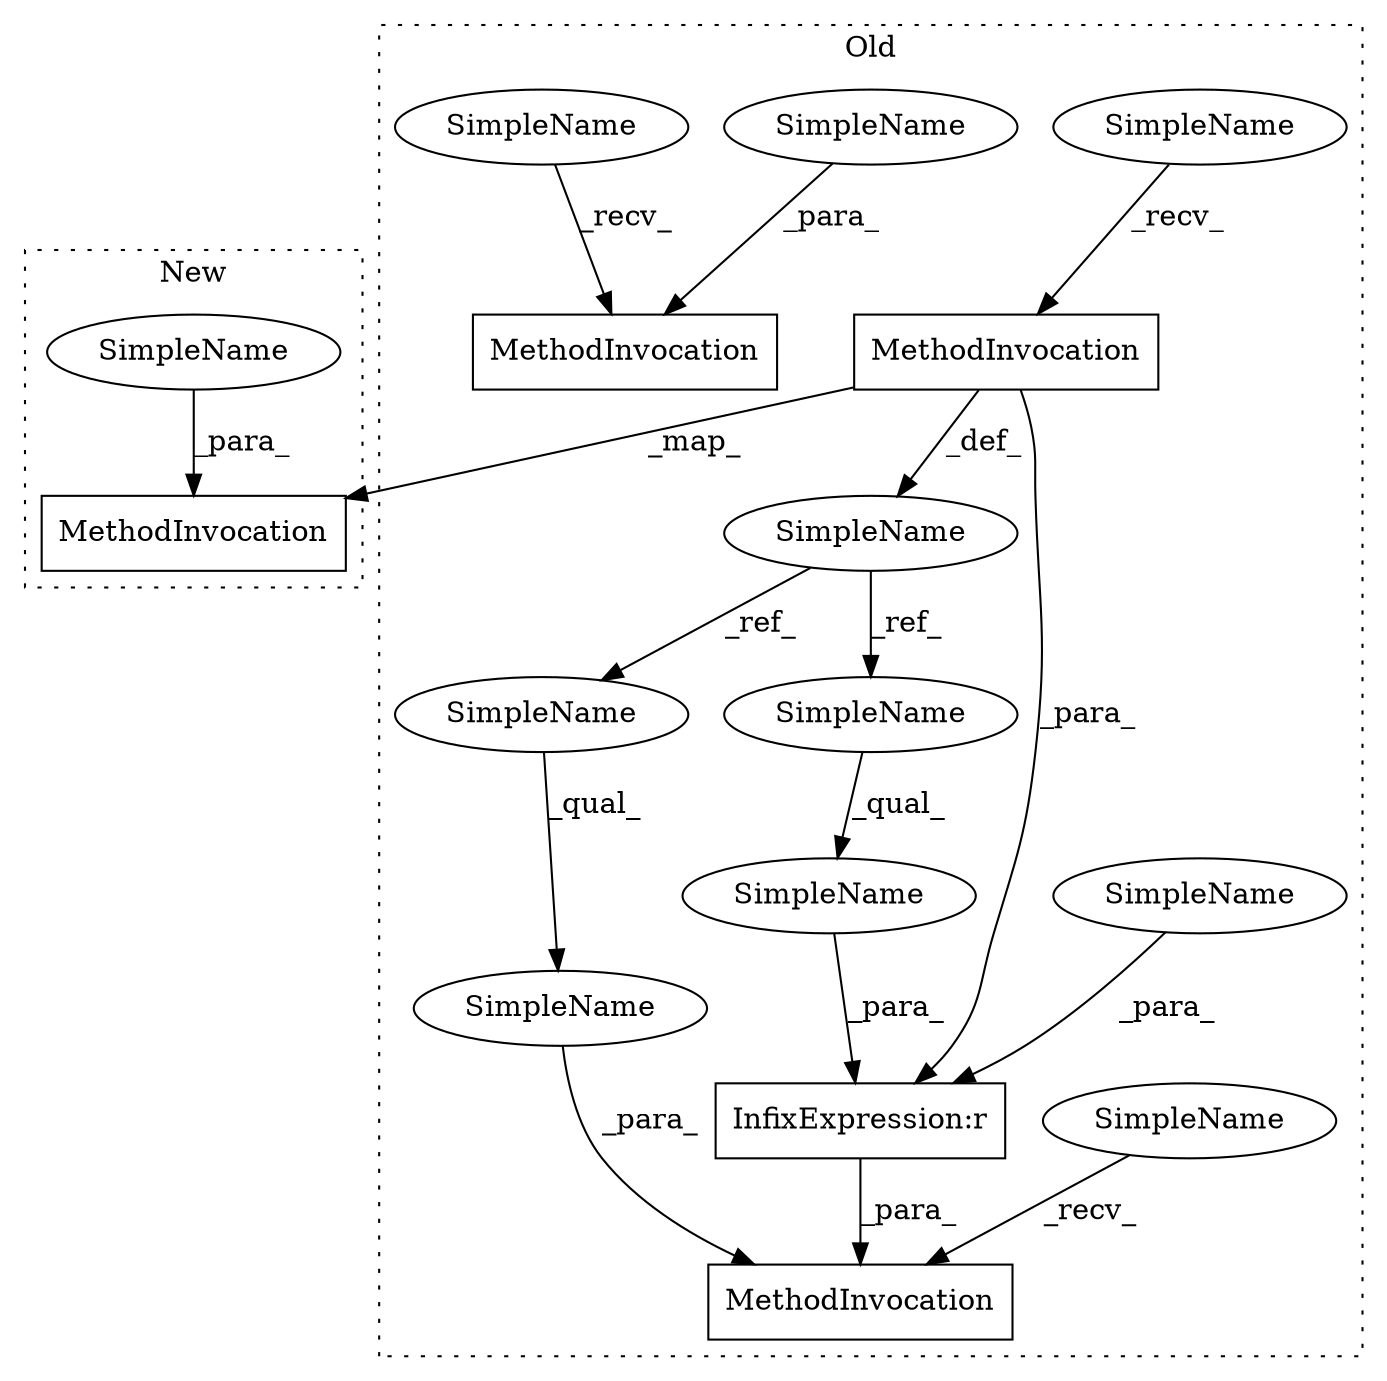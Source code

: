 digraph G {
subgraph cluster0 {
2 [label="MethodInvocation" a="32" s="7060,7148" l="5,1" shape="box"];
3 [label="MethodInvocation" a="32" s="6963,6984" l="17,1" shape="box"];
4 [label="MethodInvocation" a="32" s="7025,7038" l="7,1" shape="box"];
5 [label="SimpleName" a="42" s="7065" l="8" shape="ellipse"];
7 [label="SimpleName" a="42" s="7053" l="6" shape="ellipse"];
8 [label="SimpleName" a="42" s="7065" l="16" shape="ellipse"];
9 [label="SimpleName" a="42" s="7015" l="9" shape="ellipse"];
10 [label="SimpleName" a="42" s="6956" l="6" shape="ellipse"];
11 [label="SimpleName" a="42" s="7132" l="16" shape="ellipse"];
12 [label="SimpleName" a="42" s="6980" l="4" shape="ellipse"];
13 [label="SimpleName" a="42" s="7132" l="8" shape="ellipse"];
14 [label="SimpleName" a="42" s="7004" l="8" shape="ellipse"];
15 [label="SimpleName" a="42" s="7085" l="13" shape="ellipse"];
16 [label="InfixExpression:r" a="27" s="7081" l="4" shape="box"];
label = "Old";
style="dotted";
}
subgraph cluster1 {
1 [label="MethodInvocation" a="32" s="6205,6234" l="13,1" shape="box"];
6 [label="SimpleName" a="42" s="6226" l="8" shape="ellipse"];
label = "New";
style="dotted";
}
4 -> 1 [label="_map_"];
4 -> 16 [label="_para_"];
4 -> 14 [label="_def_"];
5 -> 8 [label="_qual_"];
6 -> 1 [label="_para_"];
7 -> 2 [label="_recv_"];
8 -> 16 [label="_para_"];
9 -> 4 [label="_recv_"];
10 -> 3 [label="_recv_"];
11 -> 2 [label="_para_"];
12 -> 3 [label="_para_"];
13 -> 11 [label="_qual_"];
14 -> 5 [label="_ref_"];
14 -> 13 [label="_ref_"];
15 -> 16 [label="_para_"];
16 -> 2 [label="_para_"];
}